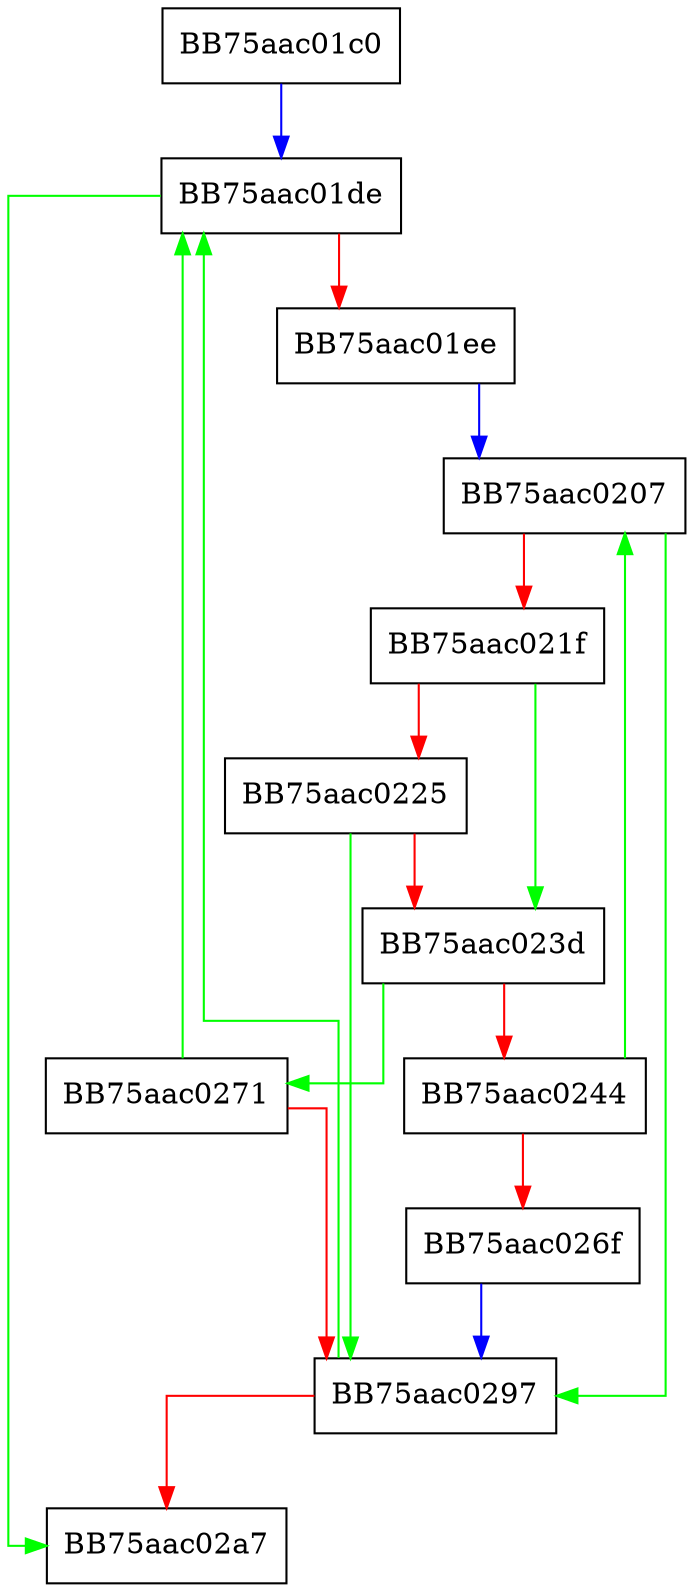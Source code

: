 digraph OnTheFly {
  node [shape="box"];
  graph [splines=ortho];
  BB75aac01c0 -> BB75aac01de [color="blue"];
  BB75aac01de -> BB75aac02a7 [color="green"];
  BB75aac01de -> BB75aac01ee [color="red"];
  BB75aac01ee -> BB75aac0207 [color="blue"];
  BB75aac0207 -> BB75aac0297 [color="green"];
  BB75aac0207 -> BB75aac021f [color="red"];
  BB75aac021f -> BB75aac023d [color="green"];
  BB75aac021f -> BB75aac0225 [color="red"];
  BB75aac0225 -> BB75aac0297 [color="green"];
  BB75aac0225 -> BB75aac023d [color="red"];
  BB75aac023d -> BB75aac0271 [color="green"];
  BB75aac023d -> BB75aac0244 [color="red"];
  BB75aac0244 -> BB75aac0207 [color="green"];
  BB75aac0244 -> BB75aac026f [color="red"];
  BB75aac026f -> BB75aac0297 [color="blue"];
  BB75aac0271 -> BB75aac01de [color="green"];
  BB75aac0271 -> BB75aac0297 [color="red"];
  BB75aac0297 -> BB75aac01de [color="green"];
  BB75aac0297 -> BB75aac02a7 [color="red"];
}